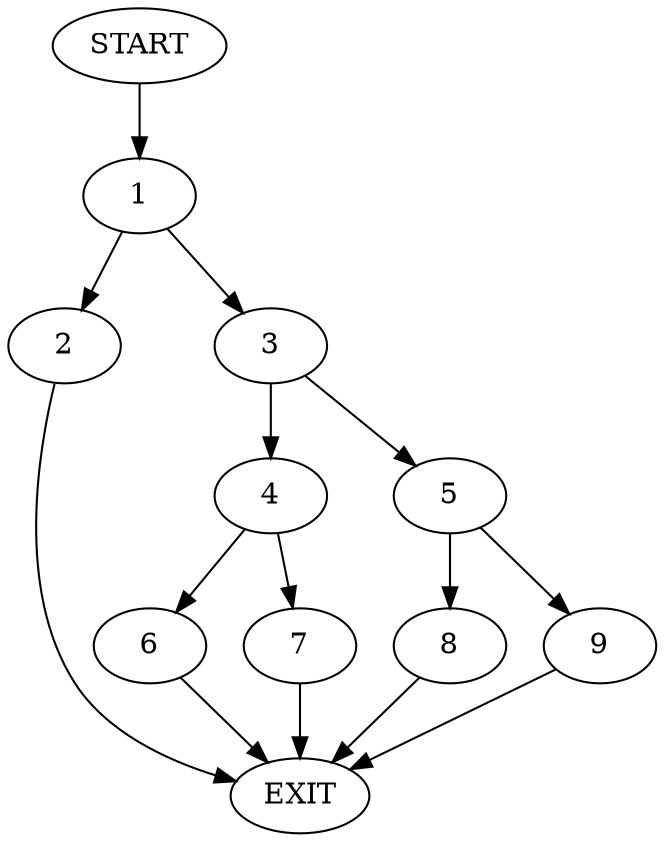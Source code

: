 digraph {
0 [label="START"]
10 [label="EXIT"]
0 -> 1
1 -> 2
1 -> 3
3 -> 4
3 -> 5
2 -> 10
4 -> 6
4 -> 7
5 -> 8
5 -> 9
9 -> 10
8 -> 10
6 -> 10
7 -> 10
}
